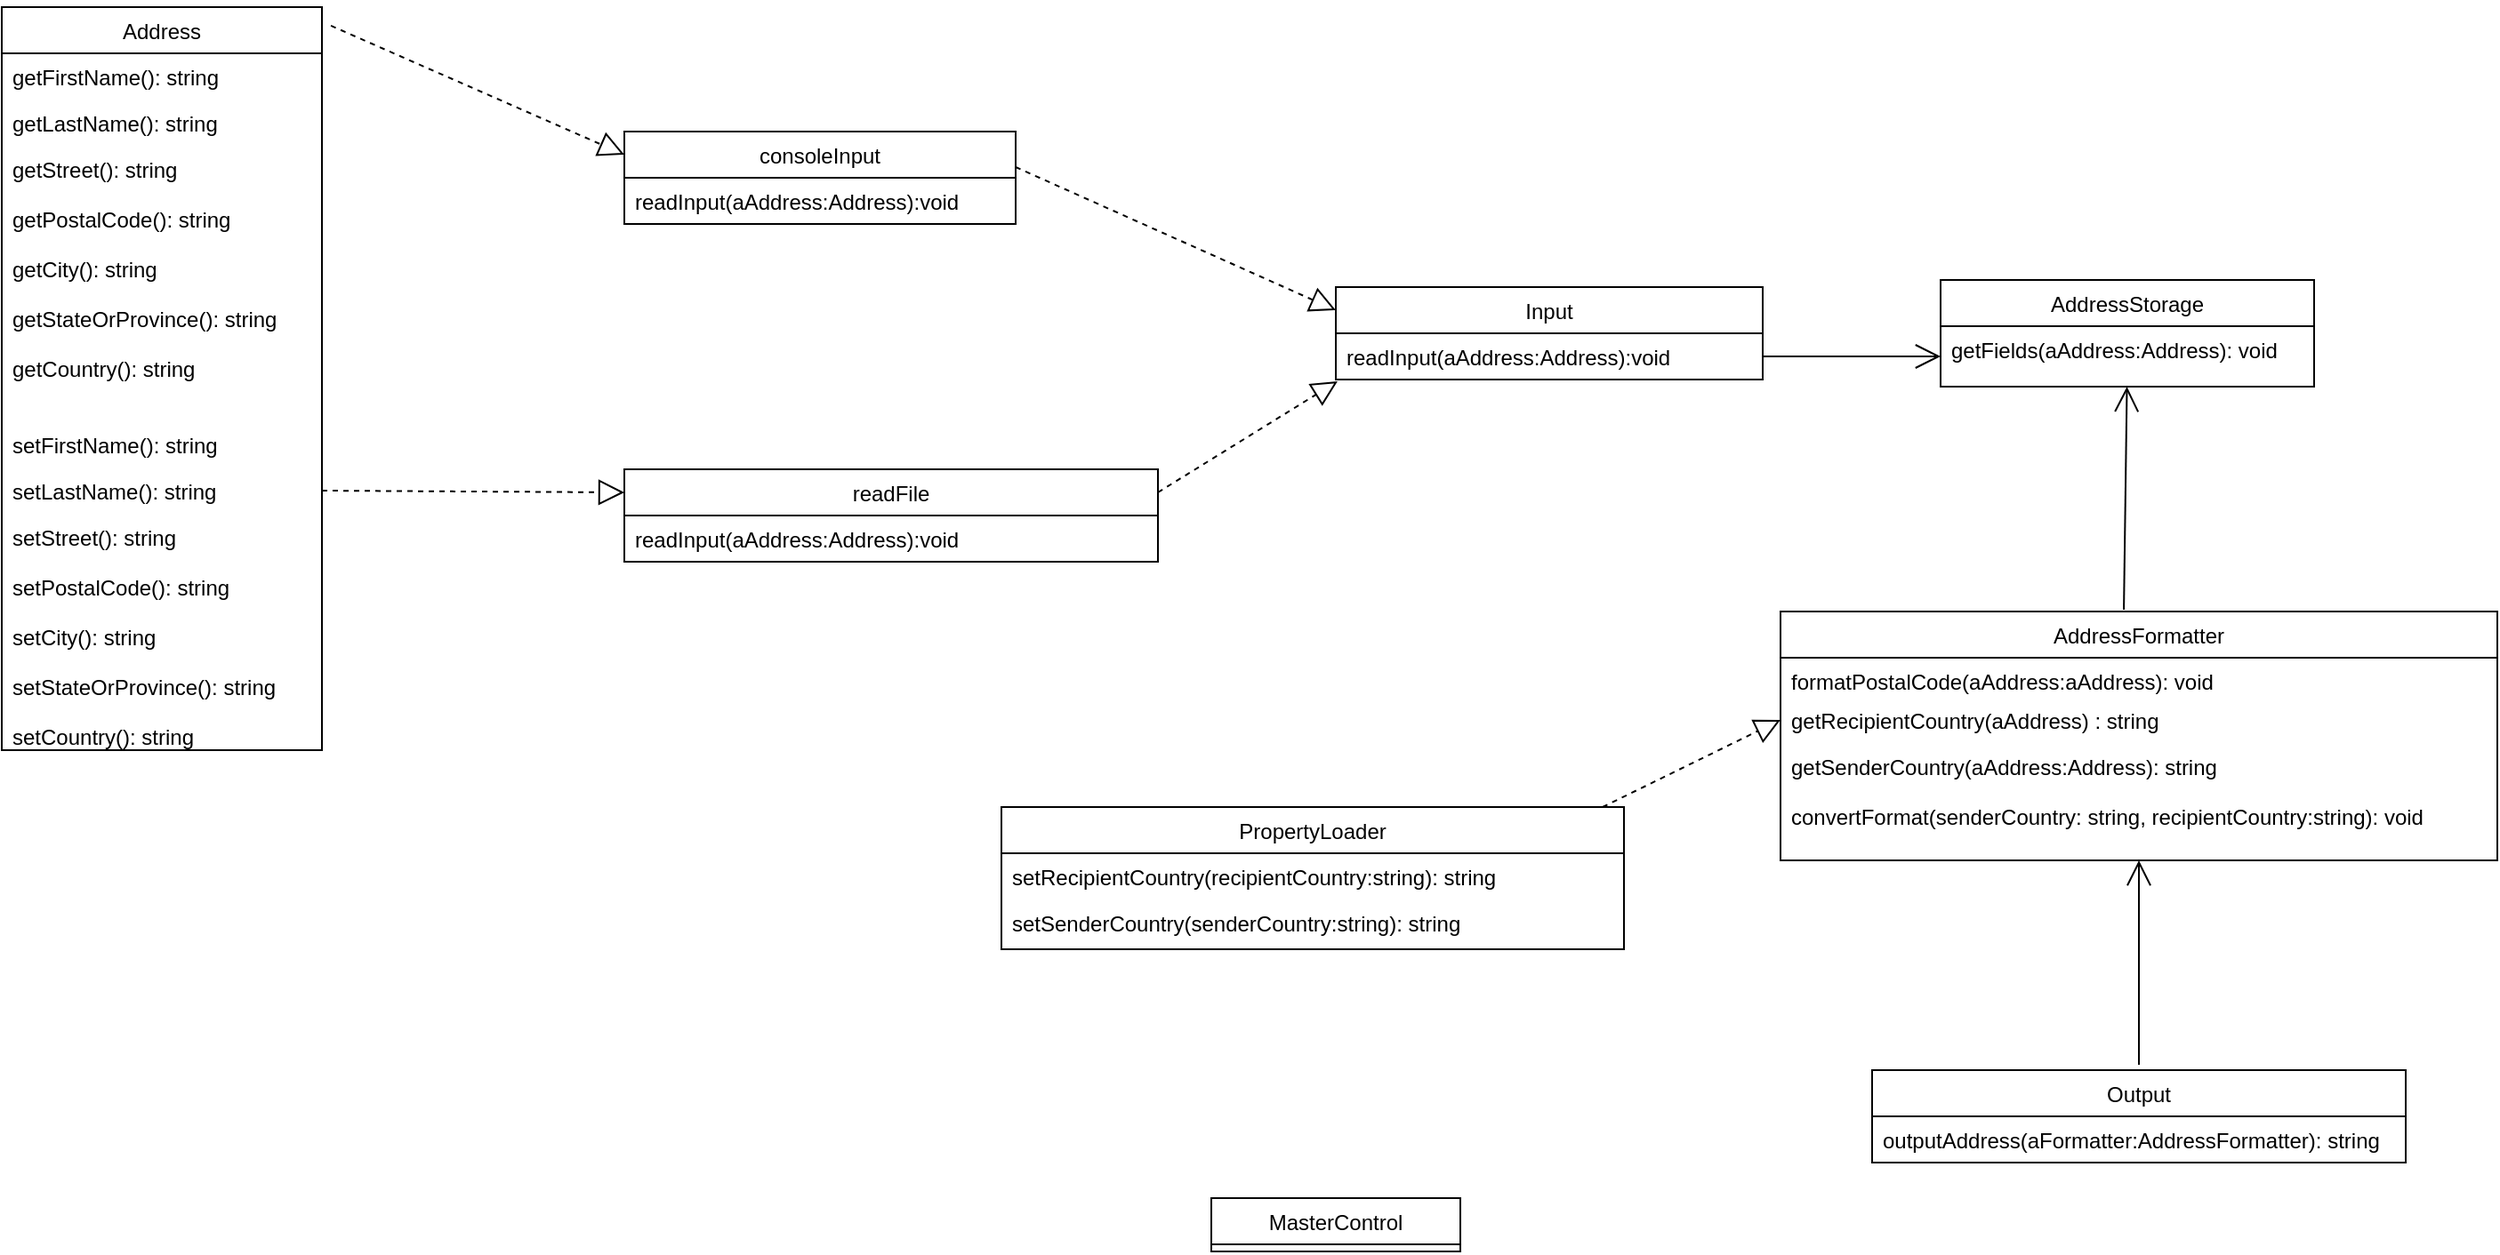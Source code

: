 <mxfile version="14.2.7" type="github">
  <diagram name="Page-1" id="929967ad-93f9-6ef4-fab6-5d389245f69c">
    <mxGraphModel dx="1977" dy="1458" grid="1" gridSize="10" guides="1" tooltips="1" connect="1" arrows="1" fold="1" page="1" pageScale="1.5" pageWidth="1169" pageHeight="826" background="none" math="0" shadow="0">
      <root>
        <mxCell id="0" style=";html=1;" />
        <mxCell id="1" style=";html=1;" parent="0" />
        <mxCell id="BPb1q2xjMMaSEA_R7cb4-1" value="Input" style="swimlane;fontStyle=0;childLayout=stackLayout;horizontal=1;startSize=26;fillColor=none;horizontalStack=0;resizeParent=1;resizeParentMax=0;resizeLast=0;collapsible=1;marginBottom=0;" parent="1" vertex="1">
          <mxGeometry x="890" y="207.5" width="240" height="52" as="geometry" />
        </mxCell>
        <mxCell id="BPb1q2xjMMaSEA_R7cb4-2" value="readInput(aAddress:Address):void" style="text;strokeColor=none;fillColor=none;align=left;verticalAlign=top;spacingLeft=4;spacingRight=4;overflow=hidden;rotatable=0;points=[[0,0.5],[1,0.5]];portConstraint=eastwest;" parent="BPb1q2xjMMaSEA_R7cb4-1" vertex="1">
          <mxGeometry y="26" width="240" height="26" as="geometry" />
        </mxCell>
        <mxCell id="BPb1q2xjMMaSEA_R7cb4-5" value="AddressFormatter" style="swimlane;fontStyle=0;childLayout=stackLayout;horizontal=1;startSize=26;fillColor=none;horizontalStack=0;resizeParent=1;resizeParentMax=0;resizeLast=0;collapsible=1;marginBottom=0;" parent="1" vertex="1">
          <mxGeometry x="1140" y="390" width="403" height="140" as="geometry" />
        </mxCell>
        <mxCell id="BPb1q2xjMMaSEA_R7cb4-6" value="formatPostalCode(aAddress:aAddress): void" style="text;strokeColor=none;fillColor=none;align=left;verticalAlign=top;spacingLeft=4;spacingRight=4;overflow=hidden;rotatable=0;points=[[0,0.5],[1,0.5]];portConstraint=eastwest;" parent="BPb1q2xjMMaSEA_R7cb4-5" vertex="1">
          <mxGeometry y="26" width="403" height="22" as="geometry" />
        </mxCell>
        <mxCell id="BPb1q2xjMMaSEA_R7cb4-7" value="getRecipientCountry(aAddress) : string" style="text;strokeColor=none;fillColor=none;align=left;verticalAlign=top;spacingLeft=4;spacingRight=4;overflow=hidden;rotatable=0;points=[[0,0.5],[1,0.5]];portConstraint=eastwest;" parent="BPb1q2xjMMaSEA_R7cb4-5" vertex="1">
          <mxGeometry y="48" width="403" height="26" as="geometry" />
        </mxCell>
        <mxCell id="BPb1q2xjMMaSEA_R7cb4-8" value="getSenderCountry(aAddress:Address): string&#xa;&#xa;convertFormat(senderCountry: string, recipientCountry:string): void" style="text;strokeColor=none;fillColor=none;align=left;verticalAlign=top;spacingLeft=4;spacingRight=4;overflow=hidden;rotatable=0;points=[[0,0.5],[1,0.5]];portConstraint=eastwest;" parent="BPb1q2xjMMaSEA_R7cb4-5" vertex="1">
          <mxGeometry y="74" width="403" height="66" as="geometry" />
        </mxCell>
        <mxCell id="BPb1q2xjMMaSEA_R7cb4-9" value="Output" style="swimlane;fontStyle=0;childLayout=stackLayout;horizontal=1;startSize=26;fillColor=none;horizontalStack=0;resizeParent=1;resizeParentMax=0;resizeLast=0;collapsible=1;marginBottom=0;" parent="1" vertex="1">
          <mxGeometry x="1191.5" y="648" width="300" height="52" as="geometry" />
        </mxCell>
        <mxCell id="BPb1q2xjMMaSEA_R7cb4-10" value="outputAddress(aFormatter:AddressFormatter): string" style="text;strokeColor=none;fillColor=none;align=left;verticalAlign=top;spacingLeft=4;spacingRight=4;overflow=hidden;rotatable=0;points=[[0,0.5],[1,0.5]];portConstraint=eastwest;" parent="BPb1q2xjMMaSEA_R7cb4-9" vertex="1">
          <mxGeometry y="26" width="300" height="26" as="geometry" />
        </mxCell>
        <mxCell id="AUXMmanpsPG20B2vkFv7-21" value="" style="endArrow=open;endFill=1;endSize=12;html=1;" edge="1" parent="BPb1q2xjMMaSEA_R7cb4-9" target="BPb1q2xjMMaSEA_R7cb4-8">
          <mxGeometry width="160" relative="1" as="geometry">
            <mxPoint x="150" y="-3" as="sourcePoint" />
            <mxPoint x="310" y="-3" as="targetPoint" />
          </mxGeometry>
        </mxCell>
        <mxCell id="BPb1q2xjMMaSEA_R7cb4-13" value="AddressStorage" style="swimlane;fontStyle=0;childLayout=stackLayout;horizontal=1;startSize=26;fillColor=none;horizontalStack=0;resizeParent=1;resizeParentMax=0;resizeLast=0;collapsible=1;marginBottom=0;" parent="1" vertex="1">
          <mxGeometry x="1230" y="203.5" width="210" height="60" as="geometry" />
        </mxCell>
        <mxCell id="BPb1q2xjMMaSEA_R7cb4-14" value="getFields(aAddress:Address): void" style="text;strokeColor=none;fillColor=none;align=left;verticalAlign=top;spacingLeft=4;spacingRight=4;overflow=hidden;rotatable=0;points=[[0,0.5],[1,0.5]];portConstraint=eastwest;" parent="BPb1q2xjMMaSEA_R7cb4-13" vertex="1">
          <mxGeometry y="26" width="210" height="34" as="geometry" />
        </mxCell>
        <mxCell id="AUXMmanpsPG20B2vkFv7-19" style="edgeStyle=orthogonalEdgeStyle;rounded=0;orthogonalLoop=1;jettySize=auto;html=1;exitX=1;exitY=0.5;exitDx=0;exitDy=0;" edge="1" parent="BPb1q2xjMMaSEA_R7cb4-13" source="BPb1q2xjMMaSEA_R7cb4-14" target="BPb1q2xjMMaSEA_R7cb4-14">
          <mxGeometry relative="1" as="geometry" />
        </mxCell>
        <mxCell id="BPb1q2xjMMaSEA_R7cb4-17" value="PropertyLoader" style="swimlane;fontStyle=0;childLayout=stackLayout;horizontal=1;startSize=26;fillColor=none;horizontalStack=0;resizeParent=1;resizeParentMax=0;resizeLast=0;collapsible=1;marginBottom=0;" parent="1" vertex="1">
          <mxGeometry x="702" y="500" width="350" height="80" as="geometry" />
        </mxCell>
        <mxCell id="AUXMmanpsPG20B2vkFv7-49" value="" style="endArrow=block;dashed=1;endFill=0;endSize=12;html=1;entryX=0;entryY=0.5;entryDx=0;entryDy=0;" edge="1" parent="BPb1q2xjMMaSEA_R7cb4-17" target="BPb1q2xjMMaSEA_R7cb4-7">
          <mxGeometry width="160" relative="1" as="geometry">
            <mxPoint x="338" as="sourcePoint" />
            <mxPoint x="498" as="targetPoint" />
          </mxGeometry>
        </mxCell>
        <mxCell id="BPb1q2xjMMaSEA_R7cb4-18" value="setRecipientCountry(recipientCountry:string): string" style="text;strokeColor=none;fillColor=none;align=left;verticalAlign=top;spacingLeft=4;spacingRight=4;overflow=hidden;rotatable=0;points=[[0,0.5],[1,0.5]];portConstraint=eastwest;" parent="BPb1q2xjMMaSEA_R7cb4-17" vertex="1">
          <mxGeometry y="26" width="350" height="26" as="geometry" />
        </mxCell>
        <mxCell id="BPb1q2xjMMaSEA_R7cb4-20" value="setSenderCountry(senderCountry:string): string" style="text;strokeColor=none;fillColor=none;align=left;verticalAlign=top;spacingLeft=4;spacingRight=4;overflow=hidden;rotatable=0;points=[[0,0.5],[1,0.5]];portConstraint=eastwest;" parent="BPb1q2xjMMaSEA_R7cb4-17" vertex="1">
          <mxGeometry y="52" width="350" height="28" as="geometry" />
        </mxCell>
        <mxCell id="AUXMmanpsPG20B2vkFv7-12" value="" style="group" vertex="1" connectable="0" parent="1">
          <mxGeometry x="140" y="50" width="180" height="447" as="geometry" />
        </mxCell>
        <mxCell id="AUXMmanpsPG20B2vkFv7-6" value="setFirstName(): string" style="text;strokeColor=none;fillColor=none;align=left;verticalAlign=top;spacingLeft=4;spacingRight=4;overflow=hidden;rotatable=0;points=[[0,0.5],[1,0.5]];portConstraint=eastwest;" vertex="1" parent="AUXMmanpsPG20B2vkFv7-12">
          <mxGeometry y="233" width="180" height="26" as="geometry" />
        </mxCell>
        <mxCell id="AUXMmanpsPG20B2vkFv7-8" value="setStreet(): string&#xa;&#xa;setPostalCode(): string&#xa;&#xa;setCity(): string&#xa;&#xa;setStateOrProvince(): string&#xa;&#xa;setCountry(): string&#xa;" style="text;strokeColor=none;fillColor=none;align=left;verticalAlign=top;spacingLeft=4;spacingRight=4;overflow=hidden;rotatable=0;points=[[0,0.5],[1,0.5]];portConstraint=eastwest;" vertex="1" parent="AUXMmanpsPG20B2vkFv7-12">
          <mxGeometry y="285" width="180" height="162" as="geometry" />
        </mxCell>
        <mxCell id="AUXMmanpsPG20B2vkFv7-11" value="" style="group" vertex="1" connectable="0" parent="AUXMmanpsPG20B2vkFv7-12">
          <mxGeometry width="180" height="418" as="geometry" />
        </mxCell>
        <mxCell id="AUXMmanpsPG20B2vkFv7-2" value="Address" style="swimlane;fontStyle=0;childLayout=stackLayout;horizontal=1;startSize=26;fillColor=none;horizontalStack=0;resizeParent=1;resizeParentMax=0;resizeLast=0;collapsible=1;marginBottom=0;" vertex="1" parent="AUXMmanpsPG20B2vkFv7-11">
          <mxGeometry width="180" height="418" as="geometry" />
        </mxCell>
        <mxCell id="AUXMmanpsPG20B2vkFv7-3" value="getFirstName(): string" style="text;strokeColor=none;fillColor=none;align=left;verticalAlign=top;spacingLeft=4;spacingRight=4;overflow=hidden;rotatable=0;points=[[0,0.5],[1,0.5]];portConstraint=eastwest;" vertex="1" parent="AUXMmanpsPG20B2vkFv7-2">
          <mxGeometry y="26" width="180" height="26" as="geometry" />
        </mxCell>
        <mxCell id="AUXMmanpsPG20B2vkFv7-4" value="getLastName(): string" style="text;strokeColor=none;fillColor=none;align=left;verticalAlign=top;spacingLeft=4;spacingRight=4;overflow=hidden;rotatable=0;points=[[0,0.5],[1,0.5]];portConstraint=eastwest;" vertex="1" parent="AUXMmanpsPG20B2vkFv7-2">
          <mxGeometry y="52" width="180" height="26" as="geometry" />
        </mxCell>
        <mxCell id="AUXMmanpsPG20B2vkFv7-5" value="getStreet(): string&#xa;&#xa;getPostalCode(): string&#xa;&#xa;getCity(): string&#xa;&#xa;getStateOrProvince(): string&#xa;&#xa;getCountry(): string" style="text;strokeColor=none;fillColor=none;align=left;verticalAlign=top;spacingLeft=4;spacingRight=4;overflow=hidden;rotatable=0;points=[[0,0.5],[1,0.5]];portConstraint=eastwest;" vertex="1" parent="AUXMmanpsPG20B2vkFv7-2">
          <mxGeometry y="78" width="180" height="340" as="geometry" />
        </mxCell>
        <mxCell id="AUXMmanpsPG20B2vkFv7-7" value="setLastName(): string" style="text;strokeColor=none;fillColor=none;align=left;verticalAlign=top;spacingLeft=4;spacingRight=4;overflow=hidden;rotatable=0;points=[[0,0.5],[1,0.5]];portConstraint=eastwest;" vertex="1" parent="AUXMmanpsPG20B2vkFv7-11">
          <mxGeometry y="259" width="180" height="26" as="geometry" />
        </mxCell>
        <mxCell id="AUXMmanpsPG20B2vkFv7-15" value="MasterControl" style="swimlane;fontStyle=0;childLayout=stackLayout;horizontal=1;startSize=26;fillColor=none;horizontalStack=0;resizeParent=1;resizeParentMax=0;resizeLast=0;collapsible=1;marginBottom=0;" vertex="1" parent="1">
          <mxGeometry x="820" y="720" width="140" height="30" as="geometry" />
        </mxCell>
        <mxCell id="AUXMmanpsPG20B2vkFv7-22" value="" style="endArrow=open;endFill=1;endSize=12;html=1;exitX=0.479;exitY=-0.007;exitDx=0;exitDy=0;exitPerimeter=0;" edge="1" parent="1" source="BPb1q2xjMMaSEA_R7cb4-5" target="BPb1q2xjMMaSEA_R7cb4-14">
          <mxGeometry width="160" relative="1" as="geometry">
            <mxPoint x="1310" y="390" as="sourcePoint" />
            <mxPoint x="1470" y="390" as="targetPoint" />
          </mxGeometry>
        </mxCell>
        <mxCell id="AUXMmanpsPG20B2vkFv7-23" value="readFile" style="swimlane;fontStyle=0;childLayout=stackLayout;horizontal=1;startSize=26;fillColor=none;horizontalStack=0;resizeParent=1;resizeParentMax=0;resizeLast=0;collapsible=1;marginBottom=0;" vertex="1" parent="1">
          <mxGeometry x="490" y="310" width="300" height="52" as="geometry" />
        </mxCell>
        <mxCell id="AUXMmanpsPG20B2vkFv7-34" value="readInput(aAddress:Address):void" style="text;strokeColor=none;fillColor=none;align=left;verticalAlign=top;spacingLeft=4;spacingRight=4;overflow=hidden;rotatable=0;points=[[0,0.5],[1,0.5]];portConstraint=eastwest;" vertex="1" parent="AUXMmanpsPG20B2vkFv7-23">
          <mxGeometry y="26" width="300" height="26" as="geometry" />
        </mxCell>
        <mxCell id="AUXMmanpsPG20B2vkFv7-35" style="edgeStyle=orthogonalEdgeStyle;rounded=0;orthogonalLoop=1;jettySize=auto;html=1;exitX=1;exitY=0.5;exitDx=0;exitDy=0;" edge="1" parent="AUXMmanpsPG20B2vkFv7-23">
          <mxGeometry relative="1" as="geometry">
            <mxPoint x="300" y="65" as="sourcePoint" />
            <mxPoint x="300" y="65" as="targetPoint" />
          </mxGeometry>
        </mxCell>
        <mxCell id="AUXMmanpsPG20B2vkFv7-27" value="consoleInput" style="swimlane;fontStyle=0;childLayout=stackLayout;horizontal=1;startSize=26;fillColor=none;horizontalStack=0;resizeParent=1;resizeParentMax=0;resizeLast=0;collapsible=1;marginBottom=0;" vertex="1" parent="1">
          <mxGeometry x="490" y="120" width="220" height="52" as="geometry" />
        </mxCell>
        <mxCell id="AUXMmanpsPG20B2vkFv7-36" value="" style="endArrow=block;dashed=1;endFill=0;endSize=12;html=1;entryX=0;entryY=0.25;entryDx=0;entryDy=0;" edge="1" parent="AUXMmanpsPG20B2vkFv7-27" target="BPb1q2xjMMaSEA_R7cb4-1">
          <mxGeometry width="160" relative="1" as="geometry">
            <mxPoint x="220" y="20" as="sourcePoint" />
            <mxPoint x="340" y="52" as="targetPoint" />
          </mxGeometry>
        </mxCell>
        <mxCell id="AUXMmanpsPG20B2vkFv7-33" value="readInput(aAddress:Address):void" style="text;strokeColor=none;fillColor=none;align=left;verticalAlign=top;spacingLeft=4;spacingRight=4;overflow=hidden;rotatable=0;points=[[0,0.5],[1,0.5]];portConstraint=eastwest;" vertex="1" parent="AUXMmanpsPG20B2vkFv7-27">
          <mxGeometry y="26" width="220" height="26" as="geometry" />
        </mxCell>
        <mxCell id="AUXMmanpsPG20B2vkFv7-47" value="" style="endArrow=open;endFill=1;endSize=12;html=1;entryX=0;entryY=0.5;entryDx=0;entryDy=0;exitX=1;exitY=0.5;exitDx=0;exitDy=0;" edge="1" parent="1" source="BPb1q2xjMMaSEA_R7cb4-2" target="BPb1q2xjMMaSEA_R7cb4-14">
          <mxGeometry width="160" relative="1" as="geometry">
            <mxPoint x="1140" y="250" as="sourcePoint" />
            <mxPoint x="1300" y="250" as="targetPoint" />
          </mxGeometry>
        </mxCell>
        <mxCell id="AUXMmanpsPG20B2vkFv7-37" value="" style="endArrow=block;dashed=1;endFill=0;endSize=12;html=1;entryX=0.004;entryY=1.038;entryDx=0;entryDy=0;entryPerimeter=0;exitX=1;exitY=0.25;exitDx=0;exitDy=0;" edge="1" parent="1" source="AUXMmanpsPG20B2vkFv7-23" target="BPb1q2xjMMaSEA_R7cb4-2">
          <mxGeometry width="160" relative="1" as="geometry">
            <mxPoint x="780" y="328" as="sourcePoint" />
            <mxPoint x="940" y="328" as="targetPoint" />
          </mxGeometry>
        </mxCell>
        <mxCell id="AUXMmanpsPG20B2vkFv7-50" value="" style="endArrow=block;dashed=1;endFill=0;endSize=12;html=1;entryX=0;entryY=0.25;entryDx=0;entryDy=0;exitX=1.028;exitY=0.025;exitDx=0;exitDy=0;exitPerimeter=0;" edge="1" parent="1" source="AUXMmanpsPG20B2vkFv7-2" target="AUXMmanpsPG20B2vkFv7-27">
          <mxGeometry width="160" relative="1" as="geometry">
            <mxPoint x="310" y="60" as="sourcePoint" />
            <mxPoint x="470" y="60" as="targetPoint" />
          </mxGeometry>
        </mxCell>
        <mxCell id="AUXMmanpsPG20B2vkFv7-51" value="" style="endArrow=block;dashed=1;endFill=0;endSize=12;html=1;entryX=0;entryY=0.25;entryDx=0;entryDy=0;exitX=1;exitY=0.5;exitDx=0;exitDy=0;" edge="1" parent="1" source="AUXMmanpsPG20B2vkFv7-7" target="AUXMmanpsPG20B2vkFv7-23">
          <mxGeometry width="160" relative="1" as="geometry">
            <mxPoint x="320" y="330" as="sourcePoint" />
            <mxPoint x="480" y="330" as="targetPoint" />
          </mxGeometry>
        </mxCell>
      </root>
    </mxGraphModel>
  </diagram>
</mxfile>
